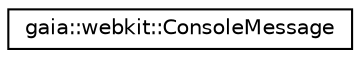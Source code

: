 digraph G
{
  edge [fontname="Helvetica",fontsize="10",labelfontname="Helvetica",labelfontsize="10"];
  node [fontname="Helvetica",fontsize="10",shape=record];
  rankdir=LR;
  Node1 [label="gaia::webkit::ConsoleMessage",height=0.2,width=0.4,color="black", fillcolor="white", style="filled",URL="$d6/d4e/classgaia_1_1webkit_1_1_console_message.html",tooltip="Public class representing a JavaScript console message from WebCore."];
}
